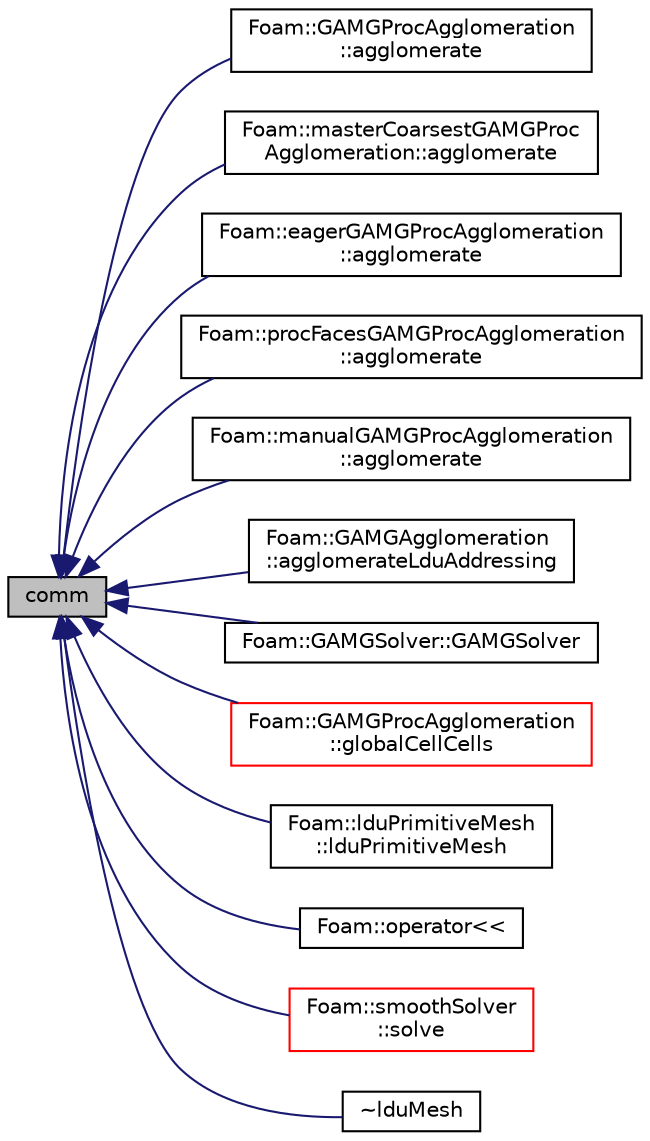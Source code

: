 digraph "comm"
{
  bgcolor="transparent";
  edge [fontname="Helvetica",fontsize="10",labelfontname="Helvetica",labelfontsize="10"];
  node [fontname="Helvetica",fontsize="10",shape=record];
  rankdir="LR";
  Node1 [label="comm",height=0.2,width=0.4,color="black", fillcolor="grey75", style="filled", fontcolor="black"];
  Node1 -> Node2 [dir="back",color="midnightblue",fontsize="10",style="solid",fontname="Helvetica"];
  Node2 [label="Foam::GAMGProcAgglomeration\l::agglomerate",height=0.2,width=0.4,color="black",URL="$a00917.html#a27b44cfbf74cce96b808671c99ec0a19",tooltip="Agglomerate a level. Return true if anything has changed. "];
  Node1 -> Node3 [dir="back",color="midnightblue",fontsize="10",style="solid",fontname="Helvetica"];
  Node3 [label="Foam::masterCoarsestGAMGProc\lAgglomeration::agglomerate",height=0.2,width=0.4,color="black",URL="$a01474.html#aafdd9615cff0be3c3c601afb8526aee5",tooltip="Modify agglomeration. Return true if modified. "];
  Node1 -> Node4 [dir="back",color="midnightblue",fontsize="10",style="solid",fontname="Helvetica"];
  Node4 [label="Foam::eagerGAMGProcAgglomeration\l::agglomerate",height=0.2,width=0.4,color="black",URL="$a00616.html#aafdd9615cff0be3c3c601afb8526aee5",tooltip="Modify agglomeration. Return true if modified. "];
  Node1 -> Node5 [dir="back",color="midnightblue",fontsize="10",style="solid",fontname="Helvetica"];
  Node5 [label="Foam::procFacesGAMGProcAgglomeration\l::agglomerate",height=0.2,width=0.4,color="black",URL="$a02049.html#aafdd9615cff0be3c3c601afb8526aee5",tooltip="Modify agglomeration. Return true if modified. "];
  Node1 -> Node6 [dir="back",color="midnightblue",fontsize="10",style="solid",fontname="Helvetica"];
  Node6 [label="Foam::manualGAMGProcAgglomeration\l::agglomerate",height=0.2,width=0.4,color="black",URL="$a01432.html#aafdd9615cff0be3c3c601afb8526aee5",tooltip="Modify agglomeration. Return true if modified. "];
  Node1 -> Node7 [dir="back",color="midnightblue",fontsize="10",style="solid",fontname="Helvetica"];
  Node7 [label="Foam::GAMGAgglomeration\l::agglomerateLduAddressing",height=0.2,width=0.4,color="black",URL="$a00913.html#a1f8676d38e3715d5330beb58b7883c90",tooltip="Assemble coarse mesh addressing. "];
  Node1 -> Node8 [dir="back",color="midnightblue",fontsize="10",style="solid",fontname="Helvetica"];
  Node8 [label="Foam::GAMGSolver::GAMGSolver",height=0.2,width=0.4,color="black",URL="$a00918.html#aa0bdfcc22c05f62778e77b175b6fdd66",tooltip="Construct from lduMatrix and solver controls. "];
  Node1 -> Node9 [dir="back",color="midnightblue",fontsize="10",style="solid",fontname="Helvetica"];
  Node9 [label="Foam::GAMGProcAgglomeration\l::globalCellCells",height=0.2,width=0.4,color="red",URL="$a00917.html#a59b7daeb97bb6479a59cdeacff965dc5",tooltip="Debug: calculate global cell-cells. "];
  Node1 -> Node10 [dir="back",color="midnightblue",fontsize="10",style="solid",fontname="Helvetica"];
  Node10 [label="Foam::lduPrimitiveMesh\l::lduPrimitiveMesh",height=0.2,width=0.4,color="black",URL="$a01314.html#aeae1eb8af27cafdc116980dd48968d19",tooltip="Construct by combining multiple meshes. The meshes come from. "];
  Node1 -> Node11 [dir="back",color="midnightblue",fontsize="10",style="solid",fontname="Helvetica"];
  Node11 [label="Foam::operator\<\<",height=0.2,width=0.4,color="black",URL="$a10909.html#a79b2e822edaa7d7137c32c9cba93fbcc"];
  Node1 -> Node12 [dir="back",color="midnightblue",fontsize="10",style="solid",fontname="Helvetica"];
  Node12 [label="Foam::smoothSolver\l::solve",height=0.2,width=0.4,color="red",URL="$a02437.html#a67060ce780f6992862e39b0d82c37aa0",tooltip="Solve the matrix with this solver. "];
  Node1 -> Node13 [dir="back",color="midnightblue",fontsize="10",style="solid",fontname="Helvetica"];
  Node13 [label="~lduMesh",height=0.2,width=0.4,color="black",URL="$a01313.html#a0d6142dbbff9e22317ca374ec3c2aa83",tooltip="Destructor. "];
}
